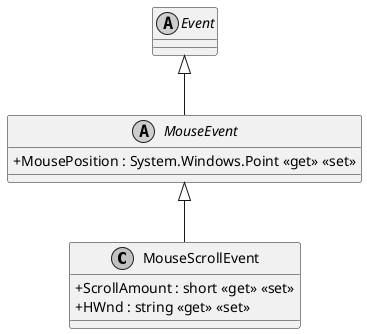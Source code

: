 @startuml
skinparam monochrome true
skinparam classAttributeIconSize 0
!startsub default
class MouseScrollEvent {
    + ScrollAmount : short <<get>> <<set>>
    + HWnd : string <<get>> <<set>>
}
abstract class MouseEvent {
    + MousePosition : System.Windows.Point <<get>> <<set>>
}
abstract class Event
!endsub
MouseEvent <|-- MouseScrollEvent
Event <|-- MouseEvent
@enduml
